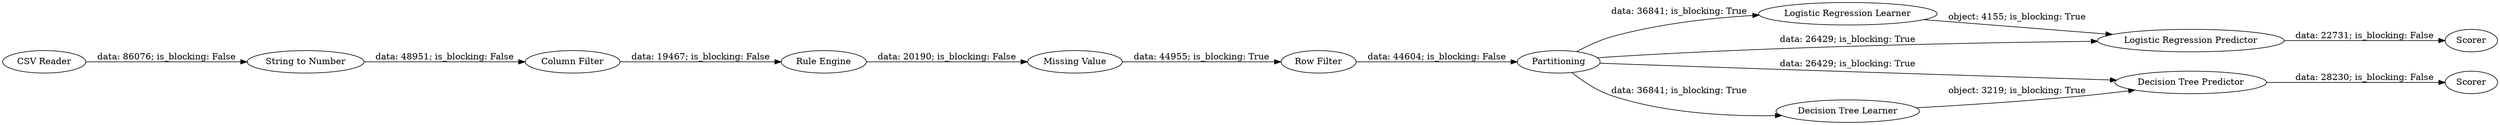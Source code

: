 digraph {
	"-7455702703310432178_15" [label="Logistic Regression Learner"]
	"-7455702703310432178_8" [label="Decision Tree Learner"]
	"-7455702703310432178_10" [label=Scorer]
	"-7455702703310432178_9" [label="Decision Tree Predictor"]
	"-7455702703310432178_7" [label=Partitioning]
	"-7455702703310432178_6" [label="Row Filter"]
	"-7455702703310432178_16" [label=Scorer]
	"-7455702703310432178_14" [label="Logistic Regression Predictor"]
	"-7455702703310432178_4" [label="Rule Engine"]
	"-7455702703310432178_5" [label="Missing Value"]
	"-7455702703310432178_2" [label="String to Number"]
	"-7455702703310432178_3" [label="Column Filter"]
	"-7455702703310432178_1" [label="CSV Reader"]
	"-7455702703310432178_6" -> "-7455702703310432178_7" [label="data: 44604; is_blocking: False"]
	"-7455702703310432178_7" -> "-7455702703310432178_9" [label="data: 26429; is_blocking: True"]
	"-7455702703310432178_4" -> "-7455702703310432178_5" [label="data: 20190; is_blocking: False"]
	"-7455702703310432178_15" -> "-7455702703310432178_14" [label="object: 4155; is_blocking: True"]
	"-7455702703310432178_7" -> "-7455702703310432178_8" [label="data: 36841; is_blocking: True"]
	"-7455702703310432178_5" -> "-7455702703310432178_6" [label="data: 44955; is_blocking: True"]
	"-7455702703310432178_1" -> "-7455702703310432178_2" [label="data: 86076; is_blocking: False"]
	"-7455702703310432178_7" -> "-7455702703310432178_14" [label="data: 26429; is_blocking: True"]
	"-7455702703310432178_8" -> "-7455702703310432178_9" [label="object: 3219; is_blocking: True"]
	"-7455702703310432178_3" -> "-7455702703310432178_4" [label="data: 19467; is_blocking: False"]
	"-7455702703310432178_14" -> "-7455702703310432178_16" [label="data: 22731; is_blocking: False"]
	"-7455702703310432178_2" -> "-7455702703310432178_3" [label="data: 48951; is_blocking: False"]
	"-7455702703310432178_9" -> "-7455702703310432178_10" [label="data: 28230; is_blocking: False"]
	"-7455702703310432178_7" -> "-7455702703310432178_15" [label="data: 36841; is_blocking: True"]
	rankdir=LR
}
